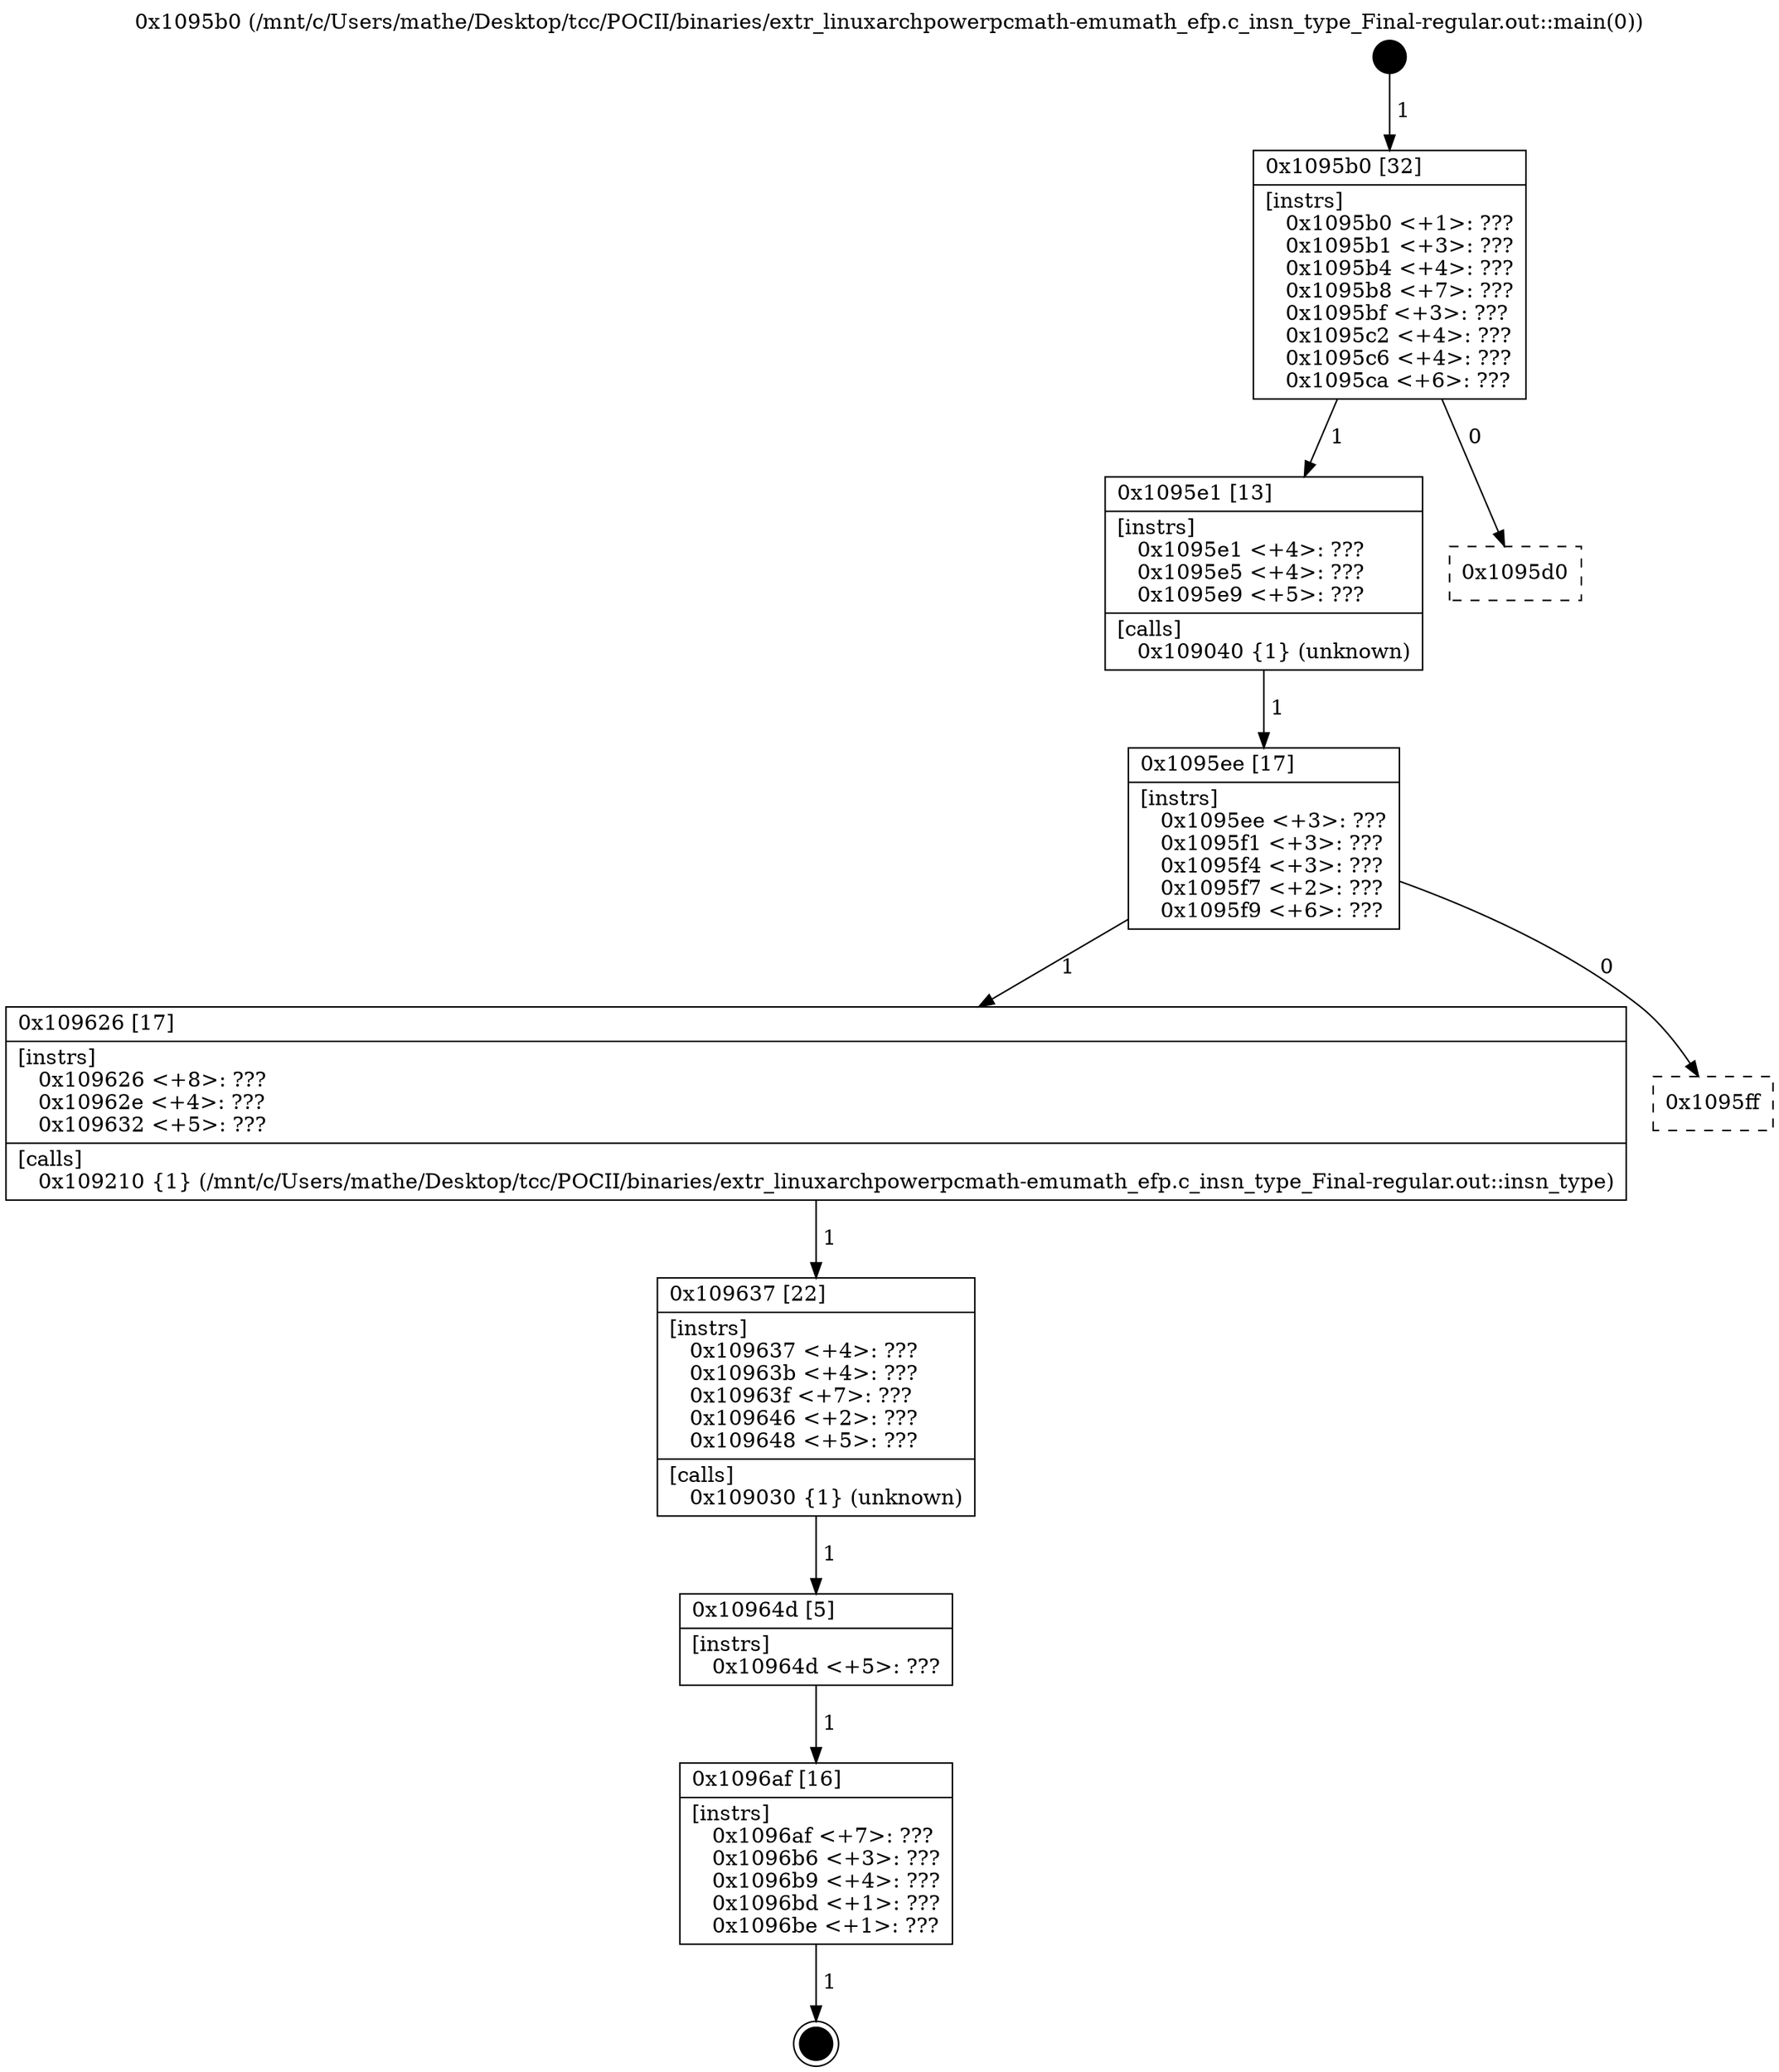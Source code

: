 digraph "0x1095b0" {
  label = "0x1095b0 (/mnt/c/Users/mathe/Desktop/tcc/POCII/binaries/extr_linuxarchpowerpcmath-emumath_efp.c_insn_type_Final-regular.out::main(0))"
  labelloc = "t"
  node[shape=record]

  Entry [label="",width=0.3,height=0.3,shape=circle,fillcolor=black,style=filled]
  "0x1095b0" [label="{
     0x1095b0 [32]\l
     | [instrs]\l
     &nbsp;&nbsp;0x1095b0 \<+1\>: ???\l
     &nbsp;&nbsp;0x1095b1 \<+3\>: ???\l
     &nbsp;&nbsp;0x1095b4 \<+4\>: ???\l
     &nbsp;&nbsp;0x1095b8 \<+7\>: ???\l
     &nbsp;&nbsp;0x1095bf \<+3\>: ???\l
     &nbsp;&nbsp;0x1095c2 \<+4\>: ???\l
     &nbsp;&nbsp;0x1095c6 \<+4\>: ???\l
     &nbsp;&nbsp;0x1095ca \<+6\>: ???\l
  }"]
  "0x1095e1" [label="{
     0x1095e1 [13]\l
     | [instrs]\l
     &nbsp;&nbsp;0x1095e1 \<+4\>: ???\l
     &nbsp;&nbsp;0x1095e5 \<+4\>: ???\l
     &nbsp;&nbsp;0x1095e9 \<+5\>: ???\l
     | [calls]\l
     &nbsp;&nbsp;0x109040 \{1\} (unknown)\l
  }"]
  "0x1095d0" [label="{
     0x1095d0\l
  }", style=dashed]
  "0x1095ee" [label="{
     0x1095ee [17]\l
     | [instrs]\l
     &nbsp;&nbsp;0x1095ee \<+3\>: ???\l
     &nbsp;&nbsp;0x1095f1 \<+3\>: ???\l
     &nbsp;&nbsp;0x1095f4 \<+3\>: ???\l
     &nbsp;&nbsp;0x1095f7 \<+2\>: ???\l
     &nbsp;&nbsp;0x1095f9 \<+6\>: ???\l
  }"]
  "0x109626" [label="{
     0x109626 [17]\l
     | [instrs]\l
     &nbsp;&nbsp;0x109626 \<+8\>: ???\l
     &nbsp;&nbsp;0x10962e \<+4\>: ???\l
     &nbsp;&nbsp;0x109632 \<+5\>: ???\l
     | [calls]\l
     &nbsp;&nbsp;0x109210 \{1\} (/mnt/c/Users/mathe/Desktop/tcc/POCII/binaries/extr_linuxarchpowerpcmath-emumath_efp.c_insn_type_Final-regular.out::insn_type)\l
  }"]
  "0x1095ff" [label="{
     0x1095ff\l
  }", style=dashed]
  "0x109637" [label="{
     0x109637 [22]\l
     | [instrs]\l
     &nbsp;&nbsp;0x109637 \<+4\>: ???\l
     &nbsp;&nbsp;0x10963b \<+4\>: ???\l
     &nbsp;&nbsp;0x10963f \<+7\>: ???\l
     &nbsp;&nbsp;0x109646 \<+2\>: ???\l
     &nbsp;&nbsp;0x109648 \<+5\>: ???\l
     | [calls]\l
     &nbsp;&nbsp;0x109030 \{1\} (unknown)\l
  }"]
  "0x10964d" [label="{
     0x10964d [5]\l
     | [instrs]\l
     &nbsp;&nbsp;0x10964d \<+5\>: ???\l
  }"]
  "0x1096af" [label="{
     0x1096af [16]\l
     | [instrs]\l
     &nbsp;&nbsp;0x1096af \<+7\>: ???\l
     &nbsp;&nbsp;0x1096b6 \<+3\>: ???\l
     &nbsp;&nbsp;0x1096b9 \<+4\>: ???\l
     &nbsp;&nbsp;0x1096bd \<+1\>: ???\l
     &nbsp;&nbsp;0x1096be \<+1\>: ???\l
  }"]
  Exit [label="",width=0.3,height=0.3,shape=circle,fillcolor=black,style=filled,peripheries=2]
  Entry -> "0x1095b0" [label=" 1"]
  "0x1095b0" -> "0x1095e1" [label=" 1"]
  "0x1095b0" -> "0x1095d0" [label=" 0"]
  "0x1095e1" -> "0x1095ee" [label=" 1"]
  "0x1095ee" -> "0x109626" [label=" 1"]
  "0x1095ee" -> "0x1095ff" [label=" 0"]
  "0x109626" -> "0x109637" [label=" 1"]
  "0x109637" -> "0x10964d" [label=" 1"]
  "0x10964d" -> "0x1096af" [label=" 1"]
  "0x1096af" -> Exit [label=" 1"]
}
